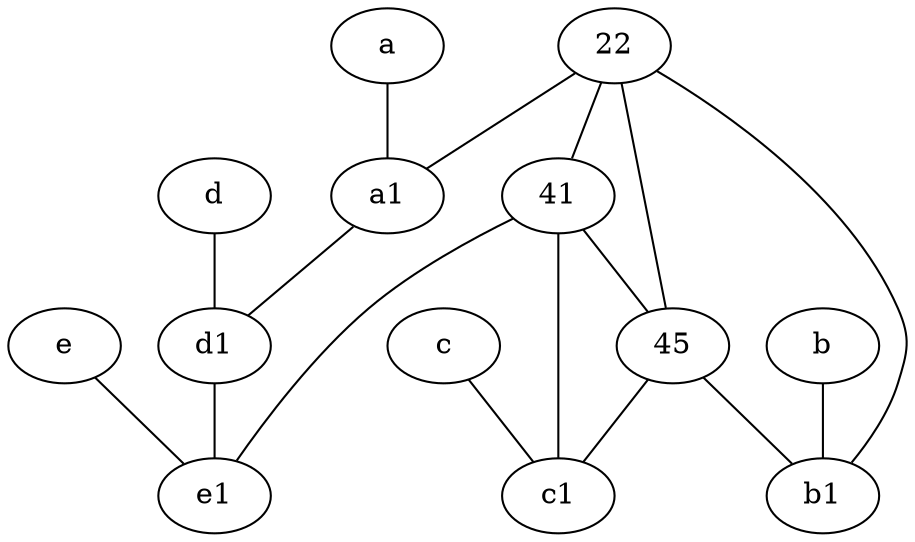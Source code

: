 graph {
	node [labelfontsize=50]
	a [labelfontsize=50 pos="8,2!"]
	e1 [labelfontsize=50 pos="7,7!"]
	c1 [labelfontsize=50 pos="4.5,3!"]
	c [labelfontsize=50 pos="4.5,2!"]
	b [labelfontsize=50 pos="10,4!"]
	45 [labelfontsize=50]
	d [labelfontsize=50 pos="2,5!"]
	e [labelfontsize=50 pos="7,9!"]
	41 [labelfontsize=50]
	22 [labelfontsize=50]
	d1 [labelfontsize=50 pos="3,5!"]
	a1 [labelfontsize=50 pos="8,3!"]
	b1 [labelfontsize=50 pos="9,4!"]
	c -- c1
	45 -- c1
	22 -- a1
	41 -- e1
	22 -- 41
	45 -- b1
	b -- b1
	e -- e1
	22 -- 45
	41 -- c1
	22 -- b1
	a -- a1
	d1 -- e1
	d -- d1
	41 -- 45
	a1 -- d1
}
